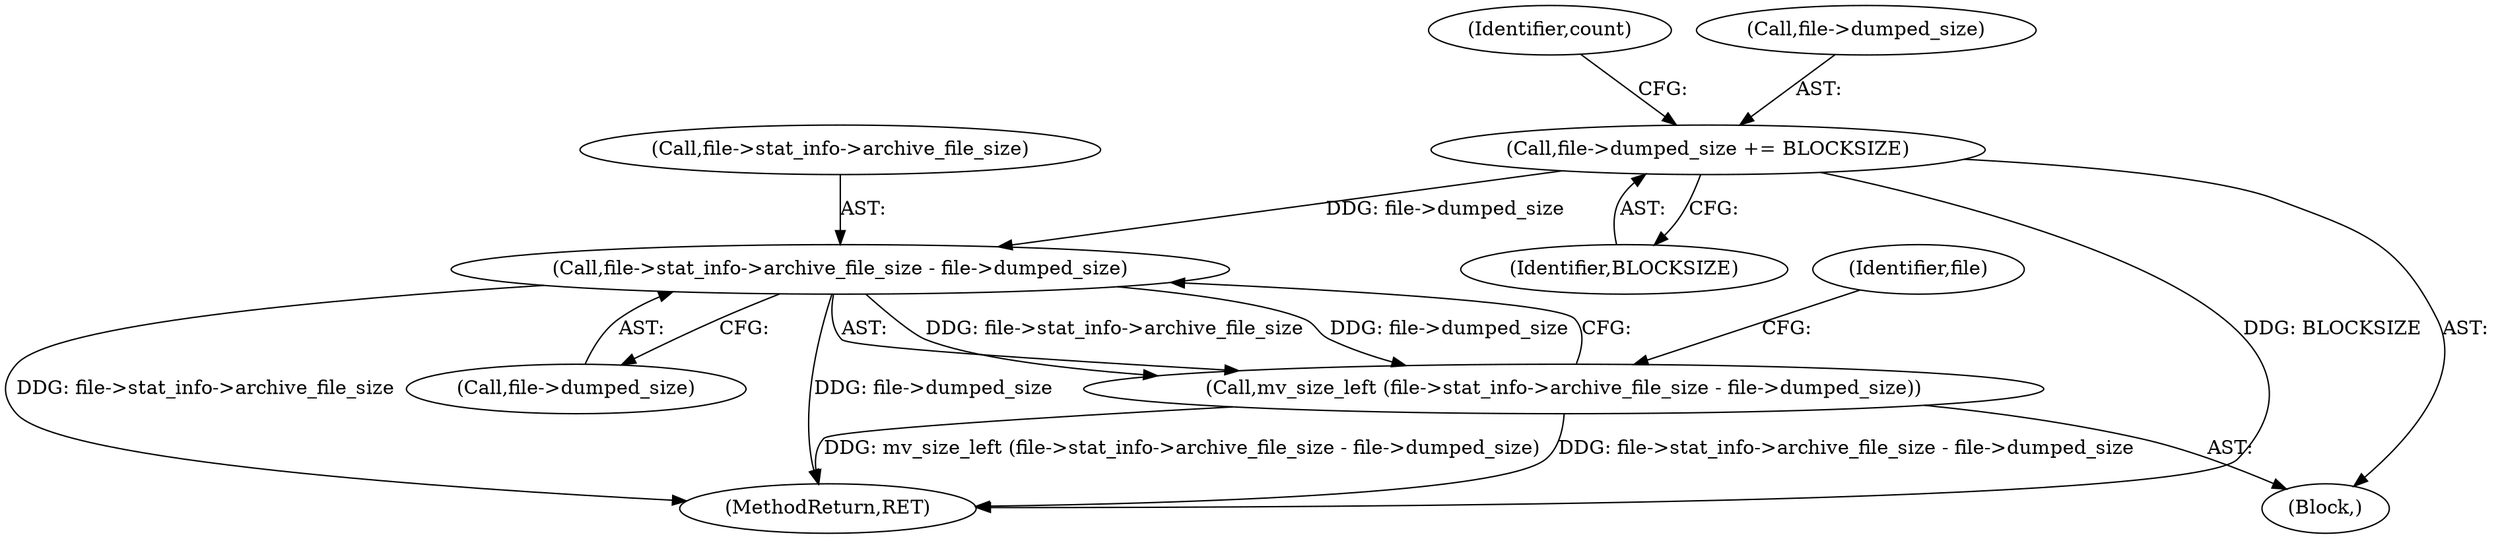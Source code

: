 digraph "0_savannah_c15c42ccd1e2377945fd0414eca1a49294bff454@pointer" {
"1000404" [label="(Call,file->stat_info->archive_file_size - file->dumped_size)"];
"1000385" [label="(Call,file->dumped_size += BLOCKSIZE)"];
"1000403" [label="(Call,mv_size_left (file->stat_info->archive_file_size - file->dumped_size))"];
"1000507" [label="(MethodReturn,RET)"];
"1000404" [label="(Call,file->stat_info->archive_file_size - file->dumped_size)"];
"1000410" [label="(Call,file->dumped_size)"];
"1000391" [label="(Identifier,count)"];
"1000415" [label="(Identifier,file)"];
"1000405" [label="(Call,file->stat_info->archive_file_size)"];
"1000104" [label="(Block,)"];
"1000403" [label="(Call,mv_size_left (file->stat_info->archive_file_size - file->dumped_size))"];
"1000389" [label="(Identifier,BLOCKSIZE)"];
"1000385" [label="(Call,file->dumped_size += BLOCKSIZE)"];
"1000386" [label="(Call,file->dumped_size)"];
"1000404" -> "1000403"  [label="AST: "];
"1000404" -> "1000410"  [label="CFG: "];
"1000405" -> "1000404"  [label="AST: "];
"1000410" -> "1000404"  [label="AST: "];
"1000403" -> "1000404"  [label="CFG: "];
"1000404" -> "1000507"  [label="DDG: file->stat_info->archive_file_size"];
"1000404" -> "1000507"  [label="DDG: file->dumped_size"];
"1000404" -> "1000403"  [label="DDG: file->stat_info->archive_file_size"];
"1000404" -> "1000403"  [label="DDG: file->dumped_size"];
"1000385" -> "1000404"  [label="DDG: file->dumped_size"];
"1000385" -> "1000104"  [label="AST: "];
"1000385" -> "1000389"  [label="CFG: "];
"1000386" -> "1000385"  [label="AST: "];
"1000389" -> "1000385"  [label="AST: "];
"1000391" -> "1000385"  [label="CFG: "];
"1000385" -> "1000507"  [label="DDG: BLOCKSIZE"];
"1000403" -> "1000104"  [label="AST: "];
"1000415" -> "1000403"  [label="CFG: "];
"1000403" -> "1000507"  [label="DDG: file->stat_info->archive_file_size - file->dumped_size"];
"1000403" -> "1000507"  [label="DDG: mv_size_left (file->stat_info->archive_file_size - file->dumped_size)"];
}
